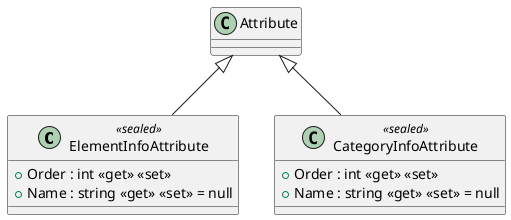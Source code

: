 @startuml
class ElementInfoAttribute <<sealed>> {
    + Order : int <<get>> <<set>>
    + Name : string <<get>> <<set>> = null
}
class CategoryInfoAttribute <<sealed>> {
    + Order : int <<get>> <<set>>
    + Name : string <<get>> <<set>> = null
}
Attribute <|-- ElementInfoAttribute
Attribute <|-- CategoryInfoAttribute
@enduml
